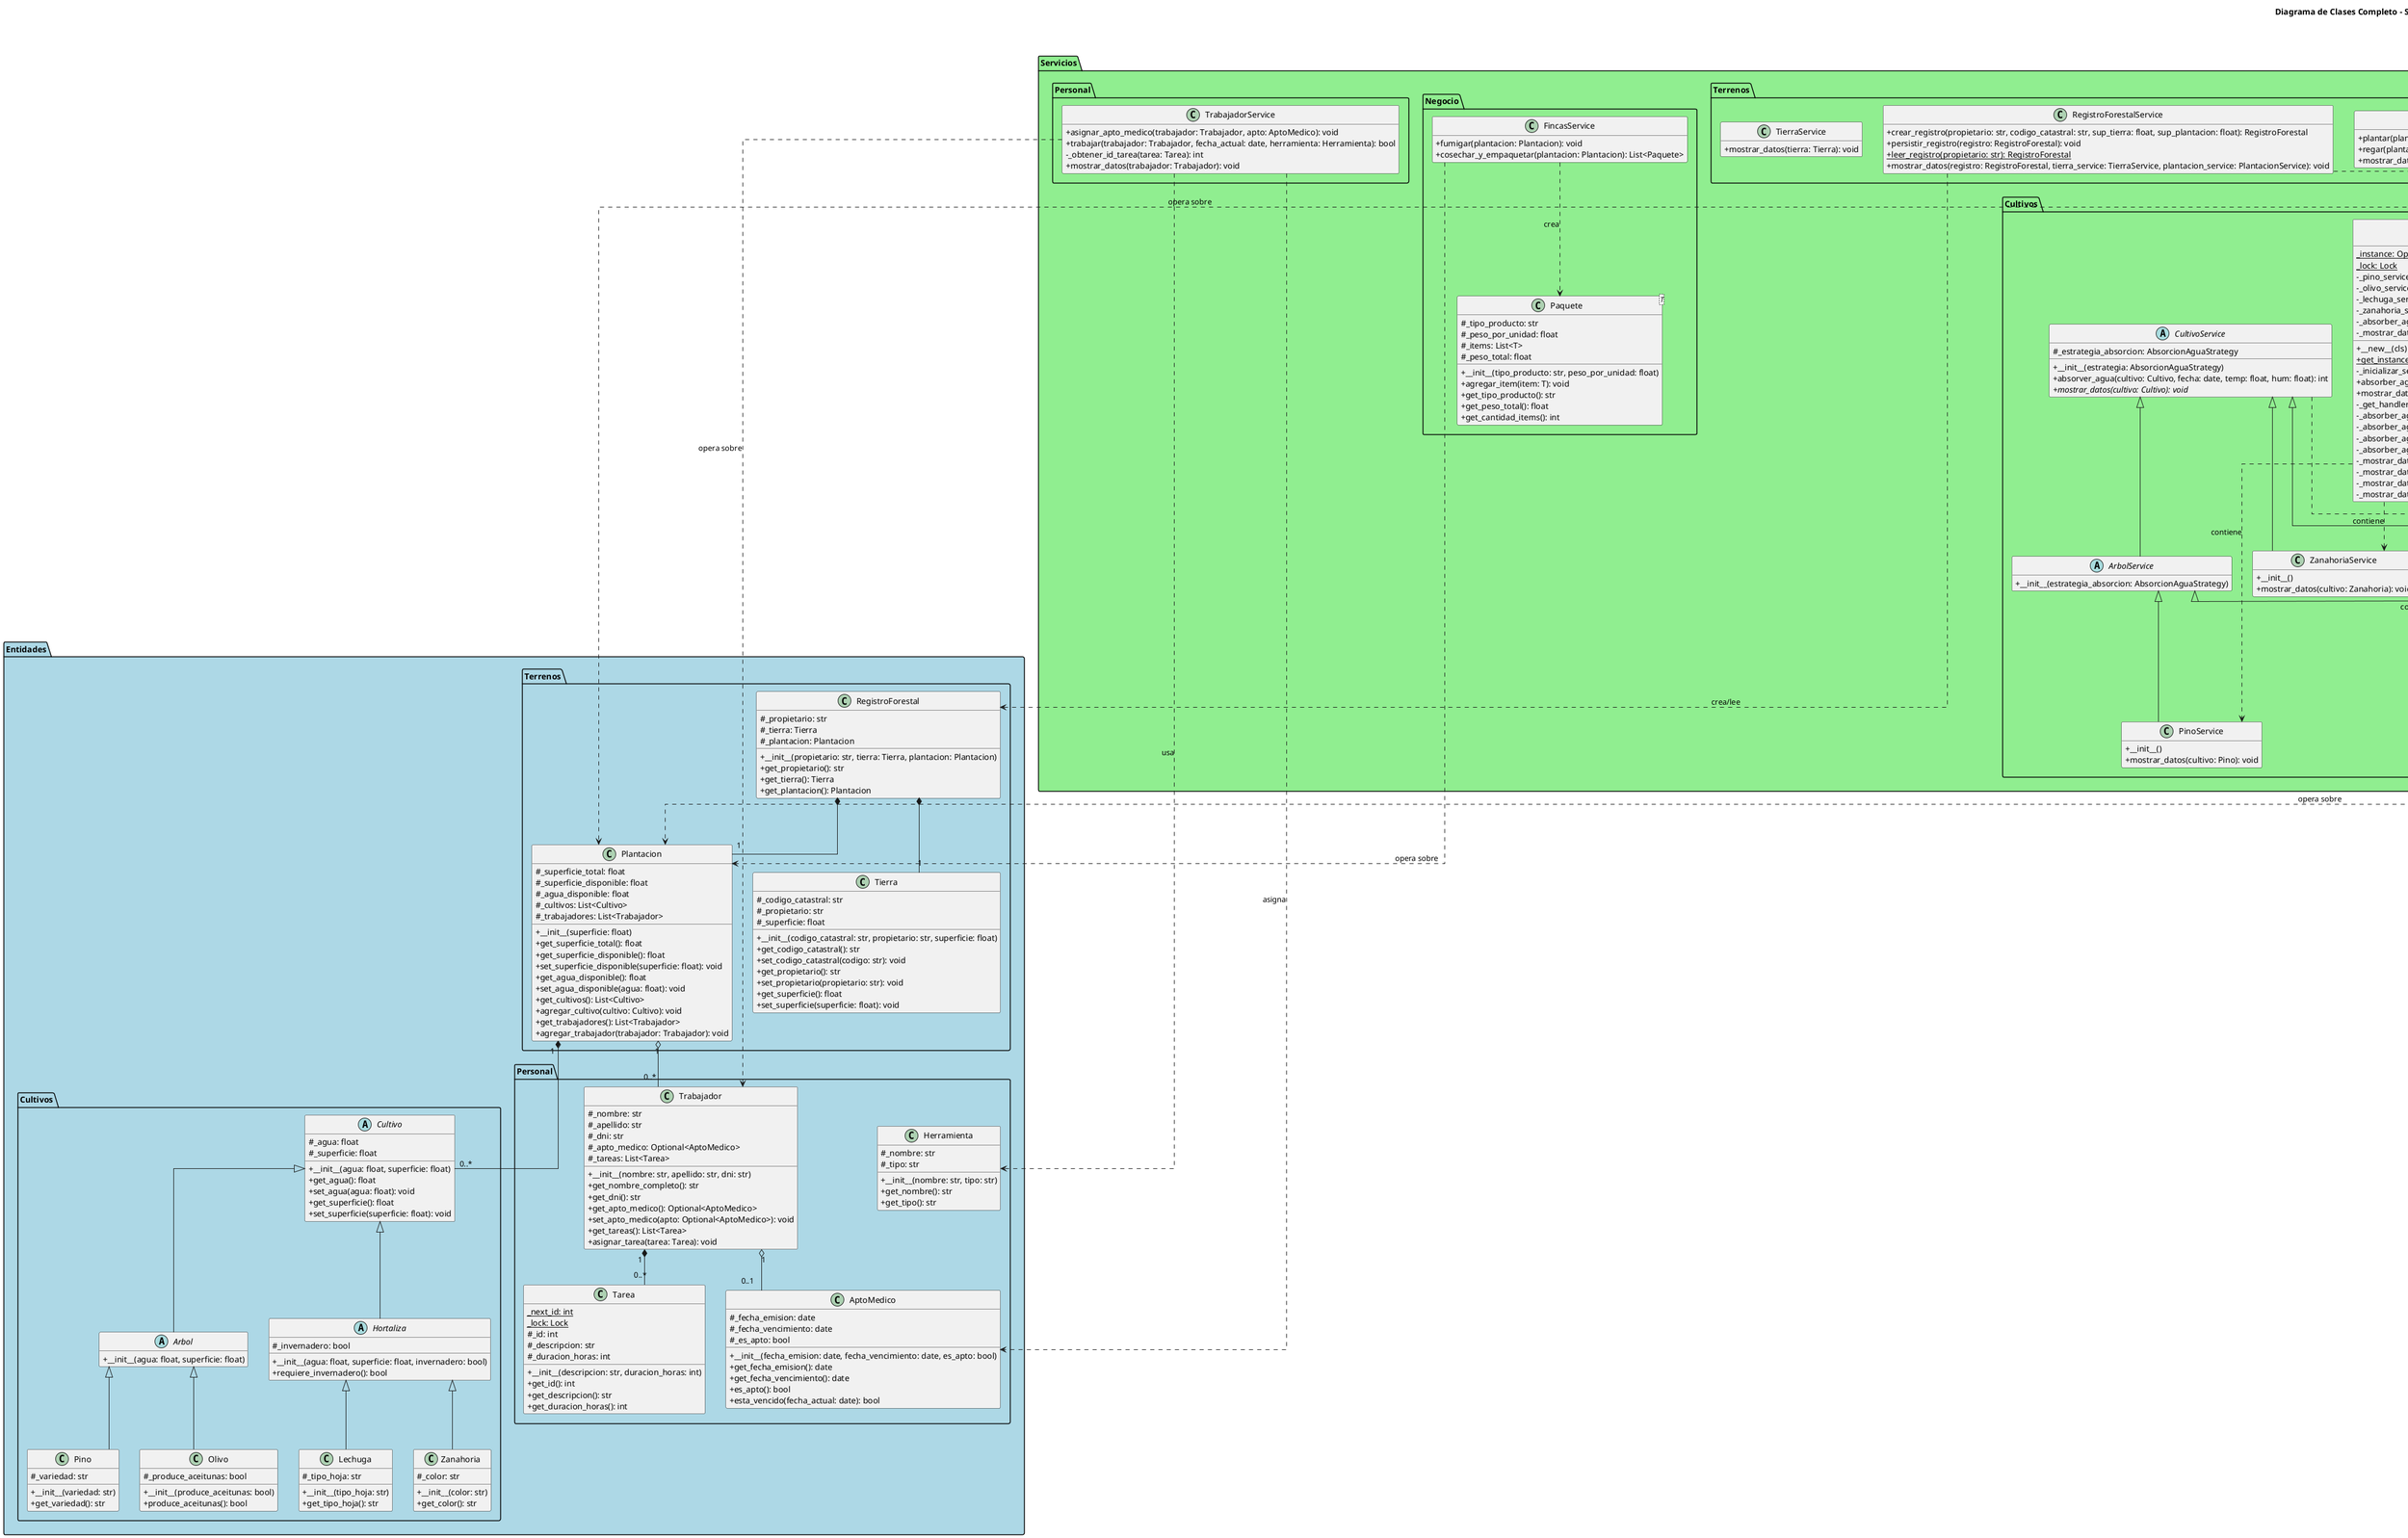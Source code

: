 @startuml

title Diagrama de Clases Completo - Sistema de Gestión Forestal (CORREGIDO)

' Settings
hide empty members
skinparam classAttributeIconSize 0
skinparam linetype ortho

' Packages for each layer/domain
package "Entidades" <<Folder>> #LightBlue {
    package "Cultivos" <<Folder>> {
        abstract class Cultivo {
            # _agua: float
            # _superficie: float
            + __init__(agua: float, superficie: float)
            + get_agua(): float
            + set_agua(agua: float): void
            + get_superficie(): float
            + set_superficie(superficie: float): void
        }

        abstract class Arbol {
            + __init__(agua: float, superficie: float)
        }

        abstract class Hortaliza {
            # _invernadero: bool
            + __init__(agua: float, superficie: float, invernadero: bool)
            + requiere_invernadero(): bool
        }

        class Pino {
            # _variedad: str
            + __init__(variedad: str)
            + get_variedad(): str
        }

        class Olivo {
            # _produce_aceitunas: bool
            + __init__(produce_aceitunas: bool)
            + produce_aceitunas(): bool
        }

        class Lechuga {
            # _tipo_hoja: str
            + __init__(tipo_hoja: str)
            + get_tipo_hoja(): str
        }

        class Zanahoria {
            # _color: str
            + __init__(color: str)
            + get_color(): str
        }
    }

    package "Terrenos" <<Folder>> {
        class Tierra {
            # _codigo_catastral: str
            # _propietario: str
            # _superficie: float
            + __init__(codigo_catastral: str, propietario: str, superficie: float)
            + get_codigo_catastral(): str
            + set_codigo_catastral(codigo: str): void
            + get_propietario(): str
            + set_propietario(propietario: str): void
            + get_superficie(): float
            + set_superficie(superficie: float): void
        }

        class Plantacion {
            # _superficie_total: float
            # _superficie_disponible: float
            # _agua_disponible: float
            # _cultivos: List<Cultivo>
            # _trabajadores: List<Trabajador>
            + __init__(superficie: float)
            + get_superficie_total(): float
            + get_superficie_disponible(): float
            + set_superficie_disponible(superficie: float): void
            + get_agua_disponible(): float
            + set_agua_disponible(agua: float): void
            + get_cultivos(): List<Cultivo>
            + agregar_cultivo(cultivo: Cultivo): void
            + get_trabajadores(): List<Trabajador>
            + agregar_trabajador(trabajador: Trabajador): void
        }

        class RegistroForestal {
            # _propietario: str
            # _tierra: Tierra
            # _plantacion: Plantacion
            + __init__(propietario: str, tierra: Tierra, plantacion: Plantacion)
            + get_propietario(): str
            + get_tierra(): Tierra
            + get_plantacion(): Plantacion
        }
    }

    package "Personal" <<Folder>> {
        class Trabajador {
            # _nombre: str
            # _apellido: str
            # _dni: str
            # _apto_medico: Optional<AptoMedico>
            # _tareas: List<Tarea>
            + __init__(nombre: str, apellido: str, dni: str)
            + get_nombre_completo(): str
            + get_dni(): str
            + get_apto_medico(): Optional<AptoMedico>
            + set_apto_medico(apto: Optional<AptoMedico>): void
            + get_tareas(): List<Tarea>
            + asignar_tarea(tarea: Tarea): void
        }

        class Tarea {
            {static} _next_id: int
            {static} _lock: Lock
            # _id: int
            # _descripcion: str
            # _duracion_horas: int
            + __init__(descripcion: str, duracion_horas: int)
            + get_id(): int
            + get_descripcion(): str
            + get_duracion_horas(): int
        }

        class AptoMedico {
            # _fecha_emision: date
            # _fecha_vencimiento: date
            # _es_apto: bool
            + __init__(fecha_emision: date, fecha_vencimiento: date, es_apto: bool)
            + get_fecha_emision(): date
            + get_fecha_vencimiento(): date
            + es_apto(): bool
            + esta_vencido(fecha_actual: date): bool
        }

        class Herramienta {
            # _nombre: str
            # _tipo: str
            + __init__(nombre: str, tipo: str)
            + get_nombre(): str
            + get_tipo(): str
        }
    }
}

package "Servicios" <<Folder>> #LightGreen {
    package "Cultivos" <<Folder>> {
        abstract class CultivoService {
            # _estrategia_absorcion: AbsorcionAguaStrategy
            + __init__(estrategia: AbsorcionAguaStrategy)
            + absorver_agua(cultivo: Cultivo, fecha: date, temp: float, hum: float): int
            + {abstract} mostrar_datos(cultivo: Cultivo): void
        }
        
        abstract class ArbolService {
            + __init__(estrategia_absorcion: AbsorcionAguaStrategy)
        }
        
        class PinoService {
            + __init__()
            + mostrar_datos(cultivo: Pino): void
        }
        
        class OlivoService {
            + __init__()
            + mostrar_datos(cultivo: Olivo): void
        }
        
        class LechugaService {
            + __init__()
            + mostrar_datos(cultivo: Lechuga): void
        }
        
        class ZanahoriaService {
            + __init__()
            + mostrar_datos(cultivo: Zanahoria): void
        }
        
        class CultivoServiceRegistry << (S, #FF7700) Singleton >> {
            {static} _instance: Optional<CultivoServiceRegistry>
            {static} _lock: Lock
            - _pino_service: PinoService
            - _olivo_service: OlivoService
            - _lechuga_service: LechugaService
            - _zanahoria_service: ZanahoriaService
            - _absorber_agua_handlers: Dict<Type, Callable>
            - _mostrar_datos_handlers: Dict<Type, Callable>
            + __new__(cls)
            + {static} get_instance(): CultivoServiceRegistry
            - _inicializar_servicios(): void
            + absorber_agua(cultivo: Cultivo, fecha: date, temp: float, hum: float): int
            + mostrar_datos(cultivo: Cultivo): void
            - _get_handler_for_cultivo(handlers: dict, cultivo: Cultivo): Callable
            - _absorber_agua_pino(cultivo: Pino, ...): int
            - _absorber_agua_olivo(cultivo: Olivo, ...): int
            - _absorber_agua_lechuga(cultivo: Lechuga, ...): int
            - _absorber_agua_zanahoria(cultivo: Zanahoria, ...): int
            - _mostrar_datos_pino(cultivo: Pino): void
            - _mostrar_datos_olivo(cultivo: Olivo): void
            - _mostrar_datos_lechuga(cultivo: Lechuga): void
            - _mostrar_datos_zanahoria(cultivo: Zanahoria): void
        }
    }
    package "Terrenos" <<Folder>> {
        class PlantacionService {
            + plantar(plantacion: Plantacion, especie: str, cantidad: int): void
            + regar(plantacion: Plantacion, fecha: date, temp: float, hum: float): void
            + mostrar_datos(plantacion: Plantacion): void
        }
        class RegistroForestalService {
            + crear_registro(propietario: str, codigo_catastral: str, sup_tierra: float, sup_plantacion: float): RegistroForestal
            + persistir_registro(registro: RegistroForestal): void
            + {static} leer_registro(propietario: str): RegistroForestal
            + mostrar_datos(registro: RegistroForestal, tierra_service: TierraService, plantacion_service: PlantacionService): void
        }
        class TierraService {
            + mostrar_datos(tierra: Tierra): void
        }
    }
    package "Personal" <<Folder>> {
        class TrabajadorService {
            + asignar_apto_medico(trabajador: Trabajador, apto: AptoMedico): void
            + trabajar(trabajador: Trabajador, fecha_actual: date, herramienta: Herramienta): bool
            - _obtener_id_tarea(tarea: Tarea): int
            + mostrar_datos(trabajador: Trabajador): void
        }
    }
    package "Negocio" <<Folder>> {
        class FincasService {
            + fumigar(plantacion: Plantacion): void
            + cosechar_y_empaquetar(plantacion: Plantacion): List<Paquete>
        }
        class Paquete<T> {
            # _tipo_producto: str
            # _peso_por_unidad: float
            # _items: List<T>
            # _peso_total: float
            + __init__(tipo_producto: str, peso_por_unidad: float)
            + agregar_item(item: T): void
            + get_tipo_producto(): str
            + get_peso_total(): float
            + get_cantidad_items(): int
        }
    }
}

package "Patrones" <<Folder>> #LightYellow {
    package "Factory" <<Folder>> {
        class CultivoFactory << (F, #FF7700) Factory >> {
            + {static} crear_cultivo(especie: str): Cultivo
            - {static} _crear_pino(): Pino
            - {static} _crear_olivo(): Olivo
            - {static} _crear_lechuga(): Lechuga
            - {static} _crear_zanahoria(): Zanahoria
        }
    }
    package "Strategy" <<Folder>> {
        interface AbsorcionAguaStrategy << (S, #FF7700) Strategy >> {
            + {abstract} calcular_absorcion(fecha: date, temp: float, hum: float, cultivo: Cultivo): int
        }
        class AbsorcionConstanteStrategy {
            - _cantidad: int
            + __init__(cantidad_constante: int)
            + calcular_absorcion(fecha: date, temp: float, hum: float, cultivo: Cultivo): int
        }
        class AbsorcionSeasonalStrategy {
            + calcular_absorcion(fecha: date, temp: float, hum: float, cultivo: Cultivo): int
        }
    }
    package "Observer" <<Folder>> {
        interface Observer<T> << (O, #FF7700) Observer >> {
            + {abstract} actualizar(observable: Observable, evento: T): void
        }
        abstract class Observable<T> {
            # _observadores: List<Observer<T>>
            + agregar_observador(o: Observer<T>): void
            + remover_observador(o: Observer<T>): void
            + notificar_observadores(evento: T): void
        }
    }
}

package "Riego" <<Folder>> #LightCyan {
    class TemperaturaReaderTask {
        - _detenido: Event
        - _leer_temperatura(): float
        + run(): void
        + detener(): void
    }
    class HumedadReaderTask {
        - _detenido: Event
        - _leer_humedad(): float
        + run(): void
        + detener(): void
    }
    class ControlRiegoTask {
        - _plantacion_service: PlantacionService
        - _plantacion: Plantacion
        - _ultima_temperatura: Optional<float>
        - _ultima_humedad: Optional<float>
        - _detenido: Event
        - _debe_regar(): bool
        + run(): void
        + detener(): void
        + actualizar(observable: Observable, evento: float): void
    }
}

package "Excepciones" <<Folder>> #LightPink {
    class ForestacionException {
        # _user_message: str
        # _tech_message: str
        + __init__(user_message: str, tech_message: str)
        + get_user_message(): str
        + get_tech_message(): str
    }
    class AguaAgotadaException {
        + agua_requerida: float
        + agua_disponible: float
        + __init__(agua_requerida: float, agua_disponible: float)
    }
    class SuperficieInsuficienteException {
        + superficie_requerida: float
        + superficie_disponible: float
        + __init__(superficie_requerida: float, superficie_disponible: float)
    }
    class PersistenciaException {
        + operacion: str
        + error_original: Exception
        + __init__(operacion: str, error_original: Exception)
    }
}


' === Relationships (CORREGIDOS) ===

' Herencia de Cultivos (CORREGIDO)
Cultivo <|-- Arbol
Cultivo <|-- Hortaliza
Arbol <|-- Pino
Arbol <|-- Olivo
Hortaliza <|-- Lechuga
Hortaliza <|-- Zanahoria

' Herencia de Servicios (CORREGIDO)
CultivoService <|-- ArbolService
CultivoService <|-- LechugaService
CultivoService <|-- ZanahoriaService
ArbolService <|-- PinoService
ArbolService <|-- OlivoService

' Herencia de Threads con Observer
"threading.Thread" <|-- TemperaturaReaderTask
"threading.Thread" <|-- HumedadReaderTask
"threading.Thread" <|-- ControlRiegoTask
Observable <|-- TemperaturaReaderTask
Observable <|-- HumedadReaderTask
Observer <|-- ControlRiegoTask

' Herencia de Excepciones
Exception <|-- ForestacionException
ForestacionException <|-- AguaAgotadaException
ForestacionException <|-- SuperficieInsuficienteException
ForestacionException <|-- PersistenciaException

' Composición y Agregación
RegistroForestal *-- "1" Tierra
RegistroForestal *-- "1" Plantacion
Plantacion "1" *-- "0..*" Cultivo
Plantacion "1" o-- "0..*" Trabajador
Trabajador "1" o-- "0..1" AptoMedico
Trabajador "1" *-- "0..*" Tarea

' Dependencias (uso)
PlantacionService ..> CultivoFactory : "usa"
PlantacionService ..> CultivoServiceRegistry : "usa"
PlantacionService ..> Plantacion : "opera sobre"
PlantacionService ..> SuperficieInsuficienteException : "lanza"
PlantacionService ..> AguaAgotadaException : "lanza"

FincasService ..> Plantacion : "opera sobre"
FincasService ..> Paquete : "crea"

RegistroForestalService ..> RegistroForestal : "crea/lee"
RegistroForestalService ..> PersistenciaException : "lanza"

TrabajadorService ..> Trabajador : "opera sobre"
TrabajadorService ..> AptoMedico : "asigna"
TrabajadorService ..> Herramienta : "usa"

CultivoServiceRegistry ..> PinoService : "contiene"
CultivoServiceRegistry ..> OlivoService : "contiene"
CultivoServiceRegistry ..> LechugaService : "contiene"
CultivoServiceRegistry ..> ZanahoriaService : "contiene"

CultivoService ..> AbsorcionAguaStrategy : "usa"
AbsorcionAguaStrategy <|.. AbsorcionConstanteStrategy
AbsorcionAguaStrategy <|.. AbsorcionSeasonalStrategy

ControlRiegoTask ..> PlantacionService : "usa"
ControlRiegoTask ..> Plantacion : "opera sobre"
TemperaturaReaderTask ..> ControlRiegoTask : "notifica a"
HumedadReaderTask ..> ControlRiegoTask : "notifica a"

@enduml